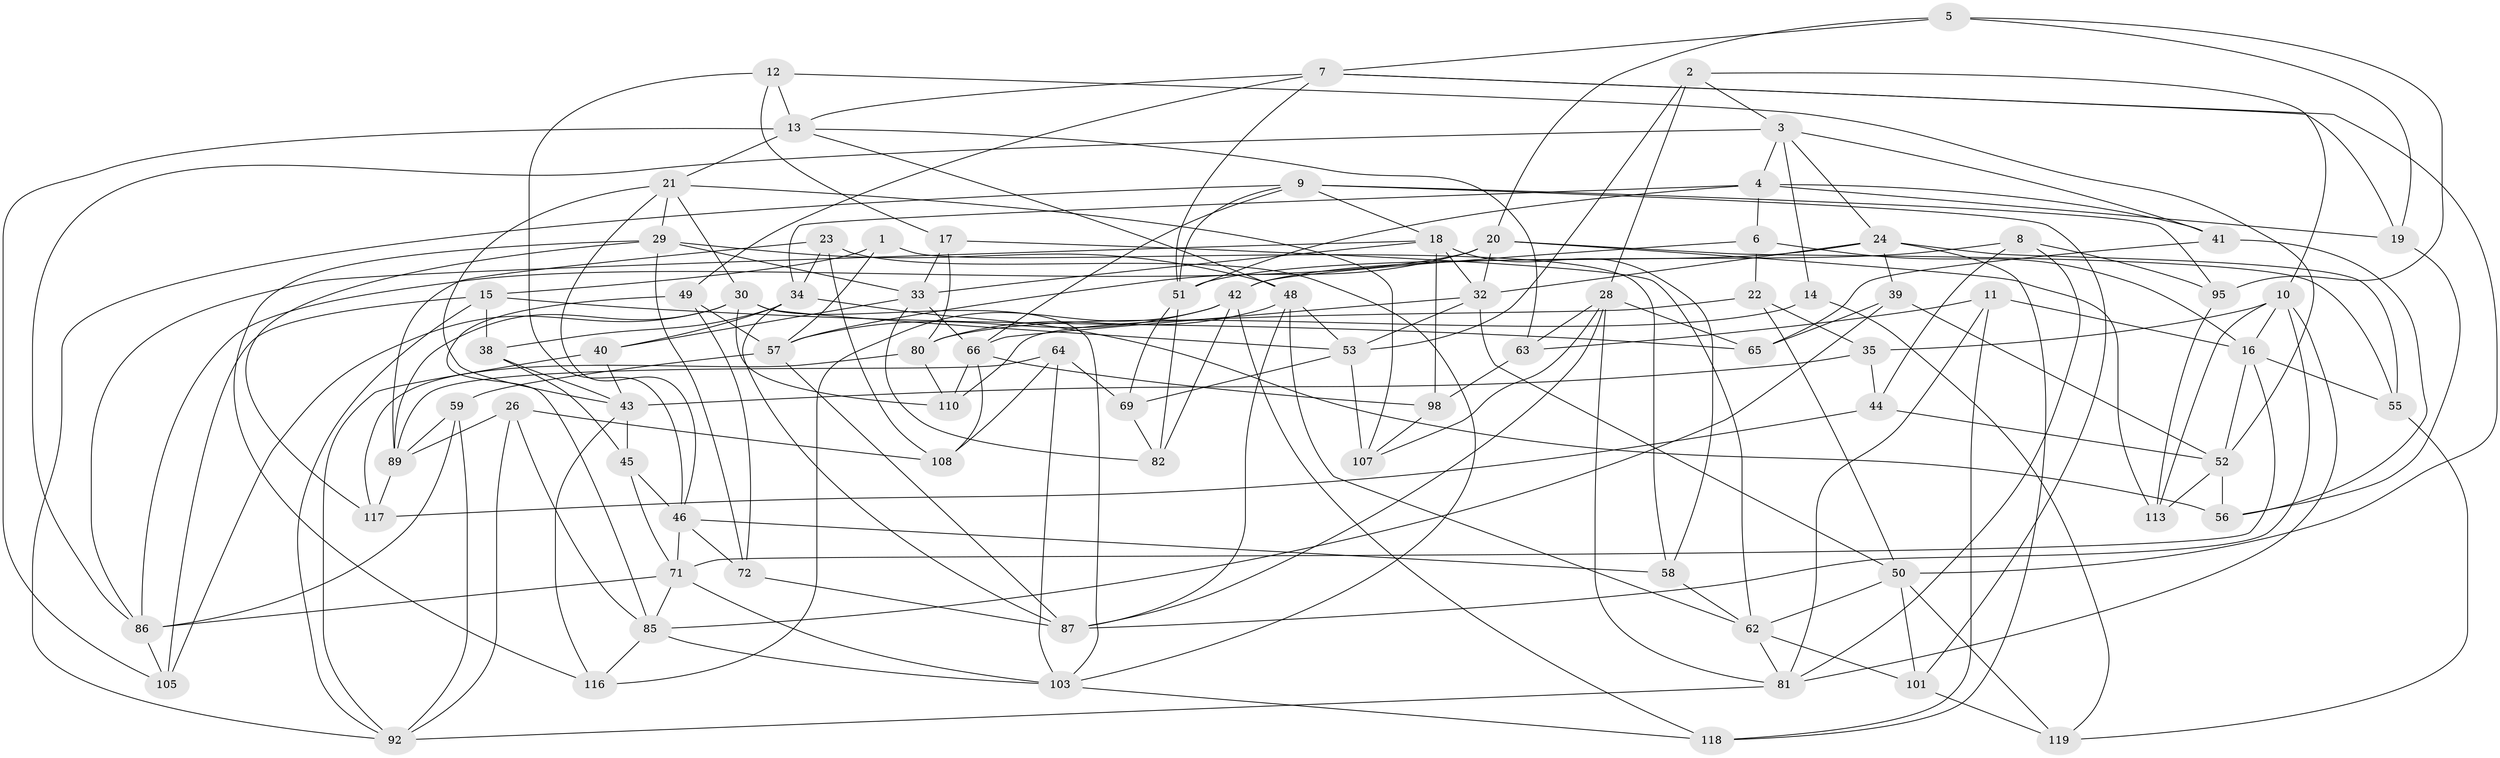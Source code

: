 // original degree distribution, {4: 1.0}
// Generated by graph-tools (version 1.1) at 2025/11/02/27/25 16:11:49]
// undirected, 81 vertices, 198 edges
graph export_dot {
graph [start="1"]
  node [color=gray90,style=filled];
  1;
  2;
  3 [super="+73"];
  4 [super="+79"];
  5;
  6;
  7 [super="+76"];
  8;
  9 [super="+111"];
  10 [super="+99"];
  11;
  12;
  13 [super="+54"];
  14;
  15 [super="+25"];
  16 [super="+37"];
  17;
  18 [super="+70"];
  19;
  20 [super="+109"];
  21 [super="+31"];
  22;
  23;
  24 [super="+27"];
  26;
  28 [super="+112"];
  29 [super="+36"];
  30 [super="+68"];
  32 [super="+100"];
  33 [super="+114"];
  34 [super="+90"];
  35;
  38;
  39;
  40;
  41;
  42 [super="+47"];
  43 [super="+74"];
  44;
  45;
  46 [super="+91"];
  48 [super="+84"];
  49;
  50 [super="+93"];
  51 [super="+60"];
  52 [super="+61"];
  53 [super="+67"];
  55;
  56;
  57 [super="+78"];
  58;
  59;
  62 [super="+77"];
  63;
  64;
  65;
  66 [super="+83"];
  69;
  71 [super="+75"];
  72;
  80 [super="+97"];
  81 [super="+102"];
  82;
  85 [super="+96"];
  86 [super="+88"];
  87 [super="+94"];
  89 [super="+104"];
  92 [super="+115"];
  95;
  98;
  101;
  103 [super="+106"];
  105;
  107;
  108;
  110;
  113;
  116;
  117;
  118;
  119;
  1 -- 58;
  1 -- 15 [weight=2];
  1 -- 57;
  2 -- 10;
  2 -- 53;
  2 -- 28;
  2 -- 3;
  3 -- 41;
  3 -- 86;
  3 -- 4;
  3 -- 24;
  3 -- 14;
  4 -- 41;
  4 -- 6;
  4 -- 19;
  4 -- 34;
  4 -- 51;
  5 -- 19;
  5 -- 95;
  5 -- 20;
  5 -- 7;
  6 -- 22;
  6 -- 42;
  6 -- 16;
  7 -- 49;
  7 -- 19;
  7 -- 50;
  7 -- 13;
  7 -- 51;
  8 -- 44;
  8 -- 81;
  8 -- 95;
  8 -- 42;
  9 -- 18;
  9 -- 92;
  9 -- 51;
  9 -- 101;
  9 -- 95;
  9 -- 66;
  10 -- 87;
  10 -- 81;
  10 -- 16;
  10 -- 113;
  10 -- 35;
  11 -- 81;
  11 -- 16;
  11 -- 118;
  11 -- 63;
  12 -- 46;
  12 -- 17;
  12 -- 52;
  12 -- 13;
  13 -- 105;
  13 -- 48;
  13 -- 21;
  13 -- 63;
  14 -- 80 [weight=2];
  14 -- 119;
  15 -- 92;
  15 -- 65;
  15 -- 38;
  15 -- 105;
  16 -- 55;
  16 -- 52;
  16 -- 71;
  17 -- 33;
  17 -- 80;
  17 -- 62;
  18 -- 98;
  18 -- 86;
  18 -- 32;
  18 -- 33;
  18 -- 58;
  19 -- 56;
  20 -- 57;
  20 -- 113;
  20 -- 86;
  20 -- 55;
  20 -- 32;
  21 -- 43;
  21 -- 107;
  21 -- 46;
  21 -- 29;
  21 -- 30;
  22 -- 35;
  22 -- 110;
  22 -- 50;
  23 -- 103;
  23 -- 108;
  23 -- 34;
  23 -- 89;
  24 -- 55;
  24 -- 32;
  24 -- 51;
  24 -- 118;
  24 -- 39;
  26 -- 85;
  26 -- 108;
  26 -- 92;
  26 -- 89;
  28 -- 107;
  28 -- 65;
  28 -- 81;
  28 -- 63;
  28 -- 87;
  29 -- 72;
  29 -- 117;
  29 -- 33;
  29 -- 48;
  29 -- 116;
  30 -- 89;
  30 -- 53;
  30 -- 105;
  30 -- 110;
  30 -- 103;
  32 -- 50;
  32 -- 66;
  32 -- 53;
  33 -- 40;
  33 -- 82;
  33 -- 66;
  34 -- 38;
  34 -- 56;
  34 -- 40;
  34 -- 87;
  35 -- 43;
  35 -- 44;
  38 -- 43;
  38 -- 45;
  39 -- 85;
  39 -- 65;
  39 -- 52;
  40 -- 92;
  40 -- 43;
  41 -- 56;
  41 -- 65;
  42 -- 116;
  42 -- 118;
  42 -- 57;
  42 -- 82;
  43 -- 116;
  43 -- 45;
  44 -- 117;
  44 -- 52;
  45 -- 46;
  45 -- 71;
  46 -- 71;
  46 -- 72;
  46 -- 58;
  48 -- 62;
  48 -- 80;
  48 -- 53;
  48 -- 87;
  49 -- 72;
  49 -- 85;
  49 -- 57;
  50 -- 119;
  50 -- 101;
  50 -- 62;
  51 -- 82;
  51 -- 69;
  52 -- 113;
  52 -- 56;
  53 -- 69;
  53 -- 107;
  55 -- 119;
  57 -- 59;
  57 -- 87;
  58 -- 62;
  59 -- 92;
  59 -- 89;
  59 -- 86;
  62 -- 81;
  62 -- 101;
  63 -- 98;
  64 -- 108;
  64 -- 69;
  64 -- 89;
  64 -- 103;
  66 -- 110;
  66 -- 108;
  66 -- 98;
  69 -- 82;
  71 -- 103;
  71 -- 86;
  71 -- 85;
  72 -- 87;
  80 -- 110;
  80 -- 117;
  81 -- 92;
  85 -- 116;
  85 -- 103;
  86 -- 105;
  89 -- 117;
  95 -- 113;
  98 -- 107;
  101 -- 119;
  103 -- 118;
}
